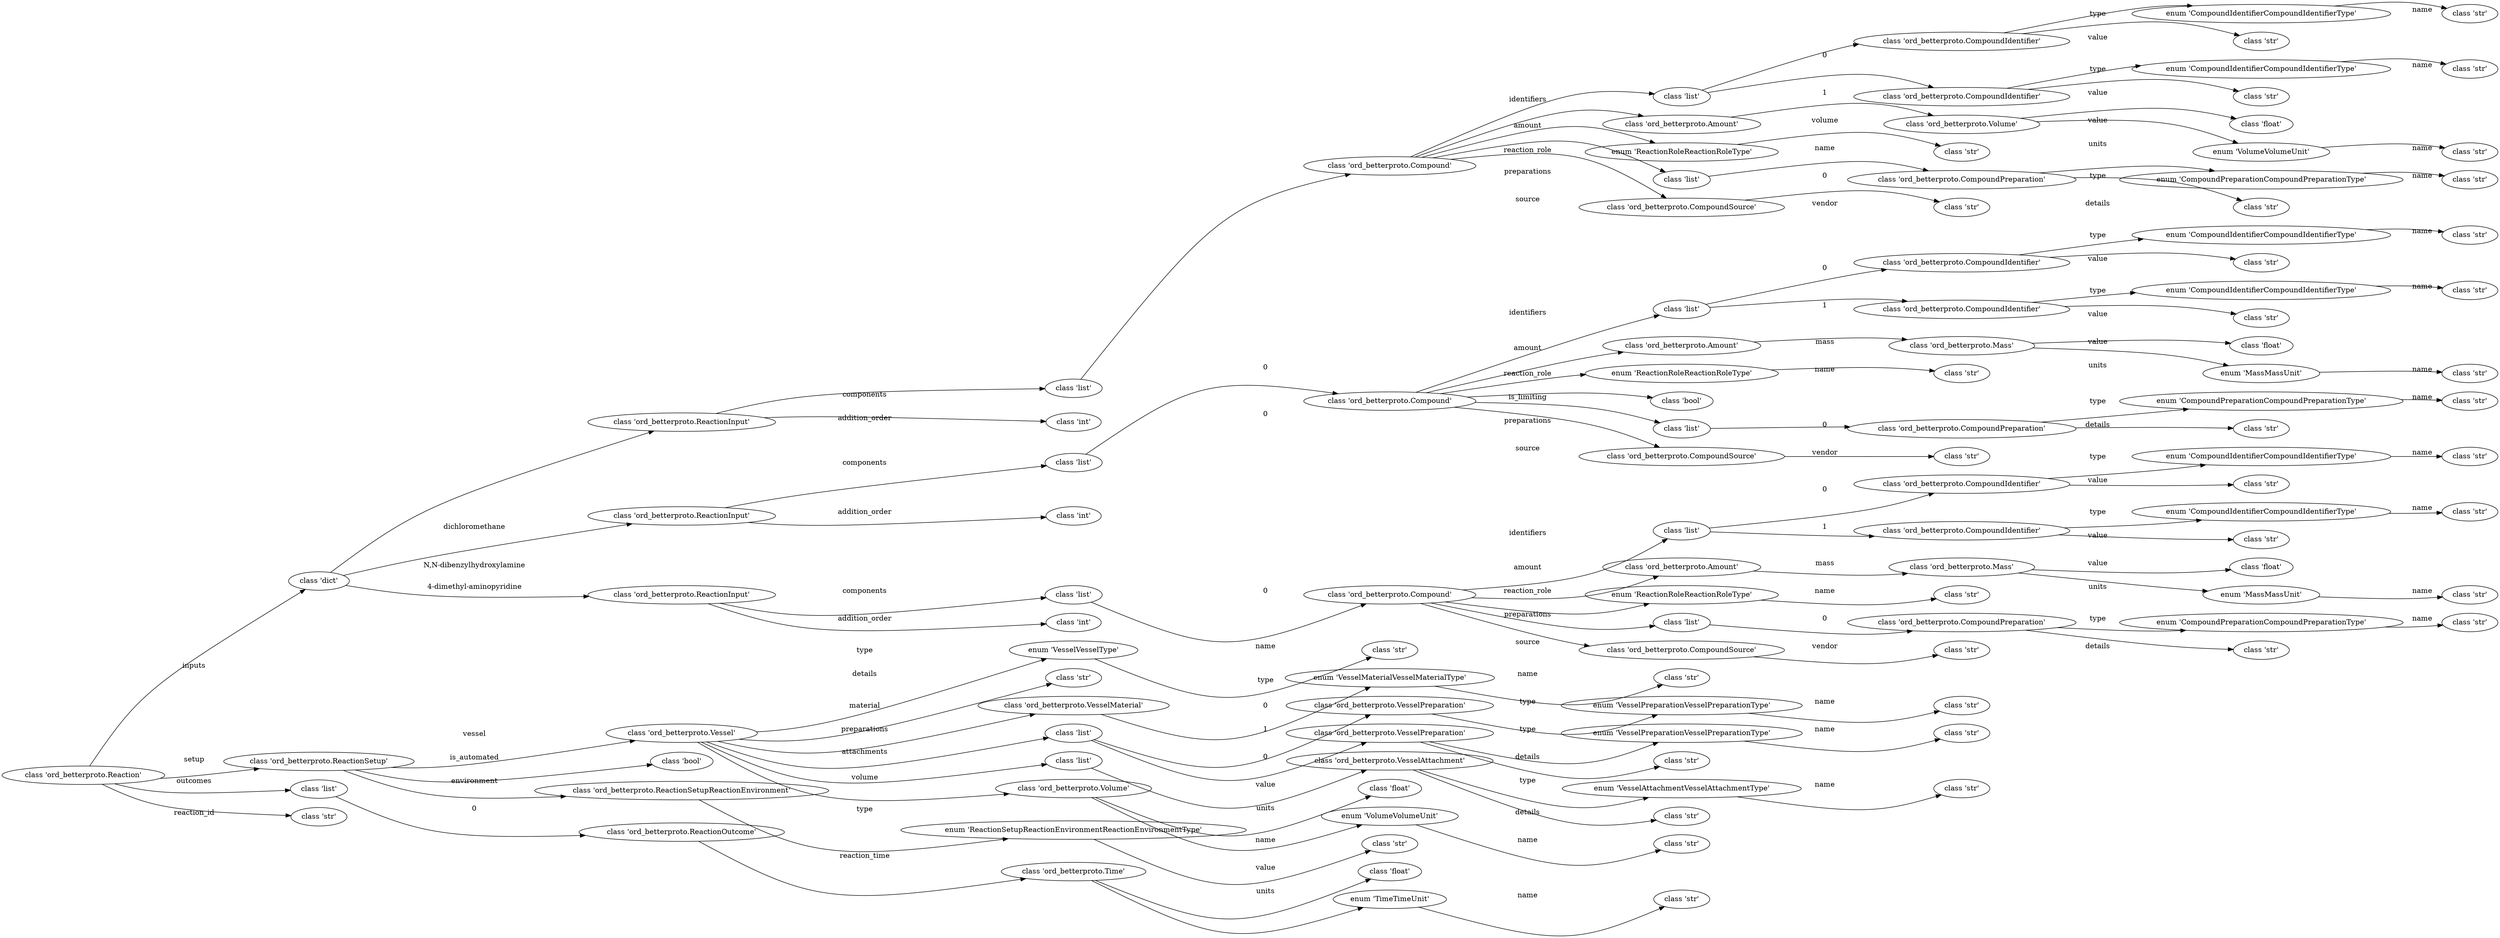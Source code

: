 strict digraph "" {
	graph [rankdir=LR,
		splines=curved
	];
	node [label="\N"];
	0	[dotpath=".",
		label=<class 'ord_betterproto.Reaction'>,
		label_info="str(obj.__class__)",
		node_class="<class 'ord_betterproto.Reaction'>",
		node_class_as_string="ord_betterproto.Reaction",
		node_object="Reaction(identifiers=[], inputs={'dichloromethane': ReactionInput(components=[Compound(identifiers=[CompoundIdentifier(type=<CompoundIdentifierCompoundIdentifierType.SMILES: \
2>, details='', value='C(Cl)Cl'), CompoundIdentifier(type=<CompoundIdentifierCompoundIdentifierType.NAME: 6>, details='', value='\
dichloromethane')], amount=Amount(mass=Mass(value=None, precision=None, units=0), moles=Moles(value=None, precision=None, units=\
0), volume=Volume(value=250.0, precision=None, units=<VolumeVolumeUnit.MILLILITER: 2>), volume_includes_solutes=None, unmeasured=\
UnmeasuredAmount(type=0, details='')), reaction_role=<ReactionRoleReactionRoleType.SOLVENT: 3>, is_limiting=None, preparations=[\
CompoundPreparation(type=<CompoundPreparationCompoundPreparationType.DRIED: 5>, details='purified by passage under argon pressure \
through two packed columns of neutral alumina and copper(II) oxide', reaction_id='')], source=CompoundSource(vendor='J. T. Baker', \
catalog_id='', lot=''), features={}, analyses={})], crude_components=[], addition_order=3, addition_time=Time(value=None, precision=\
None, units=0), addition_speed=ReactionInputAdditionSpeed(type=0, details=''), addition_duration=Time(value=None, precision=None, \
units=0), flow_rate=FlowRate(value=None, precision=None, units=0), addition_device=ReactionInputAdditionDevice(type=0, details=''), \
addition_temperature=Temperature(value=None, precision=None, units=0)), 'N,N-dibenzylhydroxylamine': ReactionInput(components=[Compound(\
identifiers=[CompoundIdentifier(type=<CompoundIdentifierCompoundIdentifierType.SMILES: 2>, details='', value='C1=CC=C(C=C1)CN(CC2=\
CC=CC=C2)O'), CompoundIdentifier(type=<CompoundIdentifierCompoundIdentifierType.NAME: 6>, details='', value='N,N-dibenzylhydroxylamine')], \
amount=Amount(mass=Mass(value=21.3, precision=None, units=<MassMassUnit.GRAM: 2>), moles=Moles(value=None, precision=None, units=\
0), volume=Volume(value=None, precision=None, units=0), volume_includes_solutes=None, unmeasured=UnmeasuredAmount(type=0, details='')), \
reaction_role=<ReactionRoleReactionRoleType.REACTANT: 1>, is_limiting=True, preparations=[CompoundPreparation(type=<CompoundPreparationCompoundPreparationType.CUSTOM: \
1>, details='a few colored or darker crystals, which were present in trace amounts, were discarded using standard tweezers', reaction_\
id='')], source=CompoundSource(vendor='TCI America', catalog_id='', lot=''), features={}, analyses={})], crude_components=[], addition_\
order=1, addition_time=Time(value=None, precision=None, units=0), addition_speed=ReactionInputAdditionSpeed(type=0, details=''), \
addition_duration=Time(value=None, precision=None, units=0), flow_rate=FlowRate(value=None, precision=None, units=0), addition_device=\
ReactionInputAdditionDevice(type=0, details=''), addition_temperature=Temperature(value=None, precision=None, units=0)), '4-dimethyl-aminopyridine': \
ReactionInput(components=[Compound(identifiers=[CompoundIdentifier(type=<CompoundIdentifierCompoundIdentifierType.SMILES: 2>, details='', \
value='n1ccc(N(C)C)cc1'), CompoundIdentifier(type=<CompoundIdentifierCompoundIdentifierType.NAME: 6>, details='', value='4-dimethyl-aminopyridine')], \
amount=Amount(mass=Mass(value=12.8, precision=None, units=<MassMassUnit.GRAM: 2>), moles=Moles(value=None, precision=None, units=\
0), volume=Volume(value=None, precision=None, units=0), volume_includes_solutes=None, unmeasured=UnmeasuredAmount(type=0, details='')), \
reaction_role=<ReactionRoleReactionRoleType.REAGENT: 2>, is_limiting=None, preparations=[CompoundPreparation(type=<CompoundPreparationCompoundPreparationType.NONE: \
2>, details='used as received', reaction_id='')], source=CompoundSource(vendor='Sigma Aldrich', catalog_id='', lot=''), features={}, \
analyses={})], crude_components=[], addition_order=2, addition_time=Time(value=None, precision=None, units=0), addition_speed=ReactionInputAdditionSpeed(\
type=0, details=''), addition_duration=Time(value=None, precision=None, units=0), flow_rate=FlowRate(value=None, precision=None, \
units=0), addition_device=ReactionInputAdditionDevice(type=0, details=''), addition_temperature=Temperature(value=None, precision=\
None, units=0))}, setup=ReactionSetup(vessel=Vessel(type=<VesselVesselType.ROUND_BOTTOM_FLASK: 2>, details='single-necked', material=\
VesselMaterial(type=<VesselMaterialVesselMaterialType.GLASS: 2>, details=''), preparations=[VesselPreparation(type=<VesselPreparationVesselPreparationType.OVEN_\
DRIED: 3>, details=''), VesselPreparation(type=<VesselPreparationVesselPreparationType.PURGED: 6>, details='with nitrogen')], attachments=[\
VesselAttachment(type=<VesselAttachmentVesselAttachmentType.SEPTUM: 3>, details='rubber')], volume=Volume(value=500.0, precision=\
None, units=<VolumeVolumeUnit.MILLILITER: 2>), plate_id='', plate_position=''), is_automated=False, automation_platform='', automation_\
code={}, environment=ReactionSetupReactionEnvironment(type=<ReactionSetupReactionEnvironmentReactionEnvironmentType.FUME_HOOD: 2>, \
details='')), conditions=ReactionConditions(temperature=TemperatureConditions(), pressure=PressureConditions(), stirring=StirringConditions(), \
illumination=IlluminationConditions(), electrochemistry=ElectrochemistryConditions(), flow=FlowConditions(), reflux=None, ph=None, \
conditions_are_dynamic=None, details=''), notes=ReactionNotes(is_heterogeneous=None, forms_precipitate=None, is_exothermic=None, \
offgasses=None, is_sensitive_to_moisture=None, is_sensitive_to_oxygen=None, is_sensitive_to_light=None, safety_notes='', procedure_\
details=''), observations=[], workups=[], outcomes=[ReactionOutcome(reaction_time=Time(value=6.0, precision=None, units=<TimeTimeUnit.HOUR: \
1>), conversion=Percentage(value=None, precision=None), products=[], analyses={})], provenance=ReactionProvenance(experimenter=Person(), \
city='', experiment_start=DateTime(), doi='', patent='', publication_url='', record_created=RecordEvent(), record_modified=[]), \
reaction_id='Making N,N-Dibenzyl-O-pivaloylhydroxylamine')"];
	1	[dotpath=inputs,
		label=<class 'dict'>,
		label_info="str(child_attr.__class__)",
		node_class="<class 'dict'>",
		node_class_as_string="builtins.dict",
		node_object="{'dichloromethane': ReactionInput(components=[Compound(identifiers=[CompoundIdentifier(type=<CompoundIdentifierCompoundIdentifierType.SMILES: \
2>, details='', value='C(Cl)Cl'), CompoundIdentifier(type=<CompoundIdentifierCompoundIdentifierType.NAME: 6>, details='', value='\
dichloromethane')], amount=Amount(mass=Mass(value=None, precision=None, units=0), moles=Moles(value=None, precision=None, units=\
0), volume=Volume(value=250.0, precision=None, units=<VolumeVolumeUnit.MILLILITER: 2>), volume_includes_solutes=None, unmeasured=\
UnmeasuredAmount(type=0, details='')), reaction_role=<ReactionRoleReactionRoleType.SOLVENT: 3>, is_limiting=None, preparations=[\
CompoundPreparation(type=<CompoundPreparationCompoundPreparationType.DRIED: 5>, details='purified by passage under argon pressure \
through two packed columns of neutral alumina and copper(II) oxide', reaction_id='')], source=CompoundSource(vendor='J. T. Baker', \
catalog_id='', lot=''), features={}, analyses={})], crude_components=[], addition_order=3, addition_time=Time(value=None, precision=\
None, units=0), addition_speed=ReactionInputAdditionSpeed(type=0, details=''), addition_duration=Time(value=None, precision=None, \
units=0), flow_rate=FlowRate(value=None, precision=None, units=0), addition_device=ReactionInputAdditionDevice(type=0, details=''), \
addition_temperature=Temperature(value=None, precision=None, units=0)), 'N,N-dibenzylhydroxylamine': ReactionInput(components=[Compound(\
identifiers=[CompoundIdentifier(type=<CompoundIdentifierCompoundIdentifierType.SMILES: 2>, details='', value='C1=CC=C(C=C1)CN(CC2=\
CC=CC=C2)O'), CompoundIdentifier(type=<CompoundIdentifierCompoundIdentifierType.NAME: 6>, details='', value='N,N-dibenzylhydroxylamine')], \
amount=Amount(mass=Mass(value=21.3, precision=None, units=<MassMassUnit.GRAM: 2>), moles=Moles(value=None, precision=None, units=\
0), volume=Volume(value=None, precision=None, units=0), volume_includes_solutes=None, unmeasured=UnmeasuredAmount(type=0, details='')), \
reaction_role=<ReactionRoleReactionRoleType.REACTANT: 1>, is_limiting=True, preparations=[CompoundPreparation(type=<CompoundPreparationCompoundPreparationType.CUSTOM: \
1>, details='a few colored or darker crystals, which were present in trace amounts, were discarded using standard tweezers', reaction_\
id='')], source=CompoundSource(vendor='TCI America', catalog_id='', lot=''), features={}, analyses={})], crude_components=[], addition_\
order=1, addition_time=Time(value=None, precision=None, units=0), addition_speed=ReactionInputAdditionSpeed(type=0, details=''), \
addition_duration=Time(value=None, precision=None, units=0), flow_rate=FlowRate(value=None, precision=None, units=0), addition_device=\
ReactionInputAdditionDevice(type=0, details=''), addition_temperature=Temperature(value=None, precision=None, units=0)), '4-dimethyl-aminopyridine': \
ReactionInput(components=[Compound(identifiers=[CompoundIdentifier(type=<CompoundIdentifierCompoundIdentifierType.SMILES: 2>, details='', \
value='n1ccc(N(C)C)cc1'), CompoundIdentifier(type=<CompoundIdentifierCompoundIdentifierType.NAME: 6>, details='', value='4-dimethyl-aminopyridine')], \
amount=Amount(mass=Mass(value=12.8, precision=None, units=<MassMassUnit.GRAM: 2>), moles=Moles(value=None, precision=None, units=\
0), volume=Volume(value=None, precision=None, units=0), volume_includes_solutes=None, unmeasured=UnmeasuredAmount(type=0, details='')), \
reaction_role=<ReactionRoleReactionRoleType.REAGENT: 2>, is_limiting=None, preparations=[CompoundPreparation(type=<CompoundPreparationCompoundPreparationType.NONE: \
2>, details='used as received', reaction_id='')], source=CompoundSource(vendor='Sigma Aldrich', catalog_id='', lot=''), features={}, \
analyses={})], crude_components=[], addition_order=2, addition_time=Time(value=None, precision=None, units=0), addition_speed=ReactionInputAdditionSpeed(\
type=0, details=''), addition_duration=Time(value=None, precision=None, units=0), flow_rate=FlowRate(value=None, precision=None, \
units=0), addition_device=ReactionInputAdditionDevice(type=0, details=''), addition_temperature=Temperature(value=None, precision=\
None, units=0))}"];
	0 -> 1	[label=inputs];
	84	[dotpath=setup,
		label=<class 'ord_betterproto.ReactionSetup'>,
		label_info="str(child_attr.__class__)",
		node_class="<class 'ord_betterproto.ReactionSetup'>",
		node_class_as_string="ord_betterproto.ReactionSetup",
		node_object="ReactionSetup(vessel=Vessel(type=<VesselVesselType.ROUND_BOTTOM_FLASK: 2>, details='single-necked', material=VesselMaterial(type=<\
VesselMaterialVesselMaterialType.GLASS: 2>, details=''), preparations=[VesselPreparation(type=<VesselPreparationVesselPreparationType.OVEN_\
DRIED: 3>, details=''), VesselPreparation(type=<VesselPreparationVesselPreparationType.PURGED: 6>, details='with nitrogen')], attachments=[\
VesselAttachment(type=<VesselAttachmentVesselAttachmentType.SEPTUM: 3>, details='rubber')], volume=Volume(value=500.0, precision=\
None, units=<VolumeVolumeUnit.MILLILITER: 2>), plate_id='', plate_position=''), is_automated=False, automation_platform='', automation_\
code={}, environment=ReactionSetupReactionEnvironment(type=<ReactionSetupReactionEnvironmentReactionEnvironmentType.FUME_HOOD: 2>, \
details=''))"];
	0 -> 84	[label=setup];
	113	[dotpath=outcomes,
		label=<class 'list'>,
		label_info="str(child_attr.__class__)",
		node_class="<class 'list'>",
		node_class_as_string="builtins.list",
		node_object="[ReactionOutcome(reaction_time=Time(value=6.0, precision=None, units=<TimeTimeUnit.HOUR: 1>), conversion=Percentage(value=None, \
precision=None), products=[], analyses={})]"];
	0 -> 113	[label=outcomes];
	119	[dotpath=reaction_id,
		label=<class 'str'>,
		label_info="str(child_attr.__class__)",
		node_class="<class 'str'>",
		node_class_as_string="builtins.str",
		node_object="Making N,N-Dibenzyl-O-pivaloylhydroxylamine"];
	0 -> 119	[label=reaction_id];
	2	[dotpath="inputs.dichloromethane",
		label=<class 'ord_betterproto.ReactionInput'>,
		label_info="str(child_attr.__class__)",
		node_class="<class 'ord_betterproto.ReactionInput'>",
		node_class_as_string="ord_betterproto.ReactionInput",
		node_object="ReactionInput(components=[Compound(identifiers=[CompoundIdentifier(type=<CompoundIdentifierCompoundIdentifierType.SMILES: 2>, details='', \
value='C(Cl)Cl'), CompoundIdentifier(type=<CompoundIdentifierCompoundIdentifierType.NAME: 6>, details='', value='dichloromethane')], \
amount=Amount(mass=Mass(value=None, precision=None, units=0), moles=Moles(value=None, precision=None, units=0), volume=Volume(value=\
250.0, precision=None, units=<VolumeVolumeUnit.MILLILITER: 2>), volume_includes_solutes=None, unmeasured=UnmeasuredAmount(type=0, \
details='')), reaction_role=<ReactionRoleReactionRoleType.SOLVENT: 3>, is_limiting=None, preparations=[CompoundPreparation(type=<\
CompoundPreparationCompoundPreparationType.DRIED: 5>, details='purified by passage under argon pressure through two packed columns \
of neutral alumina and copper(II) oxide', reaction_id='')], source=CompoundSource(vendor='J. T. Baker', catalog_id='', lot=''), \
features={}, analyses={})], crude_components=[], addition_order=3, addition_time=Time(value=None, precision=None, units=0), addition_\
speed=ReactionInputAdditionSpeed(type=0, details=''), addition_duration=Time(value=None, precision=None, units=0), flow_rate=FlowRate(\
value=None, precision=None, units=0), addition_device=ReactionInputAdditionDevice(type=0, details=''), addition_temperature=Temperature(\
value=None, precision=None, units=0))"];
	1 -> 2	[label=dichloromethane];
	29	[dotpath="inputs.N,N-dibenzylhydroxylamine",
		label=<class 'ord_betterproto.ReactionInput'>,
		label_info="str(child_attr.__class__)",
		node_class="<class 'ord_betterproto.ReactionInput'>",
		node_class_as_string="ord_betterproto.ReactionInput",
		node_object="ReactionInput(components=[Compound(identifiers=[CompoundIdentifier(type=<CompoundIdentifierCompoundIdentifierType.SMILES: 2>, details='', \
value='C1=CC=C(C=C1)CN(CC2=CC=CC=C2)O'), CompoundIdentifier(type=<CompoundIdentifierCompoundIdentifierType.NAME: 6>, details='', \
value='N,N-dibenzylhydroxylamine')], amount=Amount(mass=Mass(value=21.3, precision=None, units=<MassMassUnit.GRAM: 2>), moles=Moles(\
value=None, precision=None, units=0), volume=Volume(value=None, precision=None, units=0), volume_includes_solutes=None, unmeasured=\
UnmeasuredAmount(type=0, details='')), reaction_role=<ReactionRoleReactionRoleType.REACTANT: 1>, is_limiting=True, preparations=[\
CompoundPreparation(type=<CompoundPreparationCompoundPreparationType.CUSTOM: 1>, details='a few colored or darker crystals, which \
were present in trace amounts, were discarded using standard tweezers', reaction_id='')], source=CompoundSource(vendor='TCI America', \
catalog_id='', lot=''), features={}, analyses={})], crude_components=[], addition_order=1, addition_time=Time(value=None, precision=\
None, units=0), addition_speed=ReactionInputAdditionSpeed(type=0, details=''), addition_duration=Time(value=None, precision=None, \
units=0), flow_rate=FlowRate(value=None, precision=None, units=0), addition_device=ReactionInputAdditionDevice(type=0, details=''), \
addition_temperature=Temperature(value=None, precision=None, units=0))"];
	1 -> 29	[label="N,N-dibenzylhydroxylamine"];
	57	[dotpath="inputs.4-dimethyl-aminopyridine",
		label=<class 'ord_betterproto.ReactionInput'>,
		label_info="str(child_attr.__class__)",
		node_class="<class 'ord_betterproto.ReactionInput'>",
		node_class_as_string="ord_betterproto.ReactionInput",
		node_object="ReactionInput(components=[Compound(identifiers=[CompoundIdentifier(type=<CompoundIdentifierCompoundIdentifierType.SMILES: 2>, details='', \
value='n1ccc(N(C)C)cc1'), CompoundIdentifier(type=<CompoundIdentifierCompoundIdentifierType.NAME: 6>, details='', value='4-dimethyl-aminopyridine')], \
amount=Amount(mass=Mass(value=12.8, precision=None, units=<MassMassUnit.GRAM: 2>), moles=Moles(value=None, precision=None, units=\
0), volume=Volume(value=None, precision=None, units=0), volume_includes_solutes=None, unmeasured=UnmeasuredAmount(type=0, details='')), \
reaction_role=<ReactionRoleReactionRoleType.REAGENT: 2>, is_limiting=None, preparations=[CompoundPreparation(type=<CompoundPreparationCompoundPreparationType.NONE: \
2>, details='used as received', reaction_id='')], source=CompoundSource(vendor='Sigma Aldrich', catalog_id='', lot=''), features={}, \
analyses={})], crude_components=[], addition_order=2, addition_time=Time(value=None, precision=None, units=0), addition_speed=ReactionInputAdditionSpeed(\
type=0, details=''), addition_duration=Time(value=None, precision=None, units=0), flow_rate=FlowRate(value=None, precision=None, \
units=0), addition_device=ReactionInputAdditionDevice(type=0, details=''), addition_temperature=Temperature(value=None, precision=\
None, units=0))"];
	1 -> 57	[label="4-dimethyl-aminopyridine"];
	3	[dotpath="inputs.dichloromethane.components",
		label=<class 'list'>,
		label_info="str(child_attr.__class__)",
		node_class="<class 'list'>",
		node_class_as_string="builtins.list",
		node_object="[Compound(identifiers=[CompoundIdentifier(type=<CompoundIdentifierCompoundIdentifierType.SMILES: 2>, details='', value='C(Cl)Cl'), \
CompoundIdentifier(type=<CompoundIdentifierCompoundIdentifierType.NAME: 6>, details='', value='dichloromethane')], amount=Amount(\
mass=Mass(value=None, precision=None, units=0), moles=Moles(value=None, precision=None, units=0), volume=Volume(value=250.0, precision=\
None, units=<VolumeVolumeUnit.MILLILITER: 2>), volume_includes_solutes=None, unmeasured=UnmeasuredAmount(type=0, details='')), reaction_\
role=<ReactionRoleReactionRoleType.SOLVENT: 3>, is_limiting=None, preparations=[CompoundPreparation(type=<CompoundPreparationCompoundPreparationType.DRIED: \
5>, details='purified by passage under argon pressure through two packed columns of neutral alumina and copper(II) oxide', reaction_\
id='')], source=CompoundSource(vendor='J. T. Baker', catalog_id='', lot=''), features={}, analyses={})]"];
	2 -> 3	[label=components];
	28	[dotpath="inputs.dichloromethane.addition_order",
		label=<class 'int'>,
		label_info="str(child_attr.__class__)",
		node_class="<class 'int'>",
		node_class_as_string="builtins.int",
		node_object=3];
	2 -> 28	[label=addition_order];
	4	[dotpath="inputs.dichloromethane.components.0",
		label=<class 'ord_betterproto.Compound'>,
		label_info="str(child_attr.__class__)",
		node_class="<class 'ord_betterproto.Compound'>",
		node_class_as_string="ord_betterproto.Compound",
		node_object="Compound(identifiers=[CompoundIdentifier(type=<CompoundIdentifierCompoundIdentifierType.SMILES: 2>, details='', value='C(Cl)Cl'), \
CompoundIdentifier(type=<CompoundIdentifierCompoundIdentifierType.NAME: 6>, details='', value='dichloromethane')], amount=Amount(\
mass=Mass(value=None, precision=None, units=0), moles=Moles(value=None, precision=None, units=0), volume=Volume(value=250.0, precision=\
None, units=<VolumeVolumeUnit.MILLILITER: 2>), volume_includes_solutes=None, unmeasured=UnmeasuredAmount(type=0, details='')), reaction_\
role=<ReactionRoleReactionRoleType.SOLVENT: 3>, is_limiting=None, preparations=[CompoundPreparation(type=<CompoundPreparationCompoundPreparationType.DRIED: \
5>, details='purified by passage under argon pressure through two packed columns of neutral alumina and copper(II) oxide', reaction_\
id='')], source=CompoundSource(vendor='J. T. Baker', catalog_id='', lot=''), features={}, analyses={})"];
	3 -> 4	[label=0];
	5	[dotpath="inputs.dichloromethane.components.0.identifiers",
		label=<class 'list'>,
		label_info="str(child_attr.__class__)",
		node_class="<class 'list'>",
		node_class_as_string="builtins.list",
		node_object="[CompoundIdentifier(type=<CompoundIdentifierCompoundIdentifierType.SMILES: 2>, details='', value='C(Cl)Cl'), CompoundIdentifier(\
type=<CompoundIdentifierCompoundIdentifierType.NAME: 6>, details='', value='dichloromethane')]"];
	4 -> 5	[label=identifiers];
	14	[dotpath="inputs.dichloromethane.components.0.amount",
		label=<class 'ord_betterproto.Amount'>,
		label_info="str(child_attr.__class__)",
		node_class="<class 'ord_betterproto.Amount'>",
		node_class_as_string="ord_betterproto.Amount",
		node_object="Amount(mass=Mass(value=None, precision=None, units=0), moles=Moles(value=None, precision=None, units=0), volume=Volume(value=250.0, \
precision=None, units=<VolumeVolumeUnit.MILLILITER: 2>), volume_includes_solutes=None, unmeasured=UnmeasuredAmount(type=0, details=''))"];
	4 -> 14	[label=amount];
	19	[dotpath="inputs.dichloromethane.components.0.reaction_role",
		label=<enum 'ReactionRoleReactionRoleType'>,
		label_info="str(child_attr.__class__)",
		node_class="<enum 'ReactionRoleReactionRoleType'>",
		node_class_as_string="ord_betterproto.ReactionRoleReactionRoleType",
		node_object="ReactionRoleReactionRoleType.SOLVENT"];
	4 -> 19	[label=reaction_role];
	21	[dotpath="inputs.dichloromethane.components.0.preparations",
		label=<class 'list'>,
		label_info="str(child_attr.__class__)",
		node_class="<class 'list'>",
		node_class_as_string="builtins.list",
		node_object="[CompoundPreparation(type=<CompoundPreparationCompoundPreparationType.DRIED: 5>, details='purified by passage under argon pressure \
through two packed columns of neutral alumina and copper(II) oxide', reaction_id='')]"];
	4 -> 21	[label=preparations];
	26	[dotpath="inputs.dichloromethane.components.0.source",
		label=<class 'ord_betterproto.CompoundSource'>,
		label_info="str(child_attr.__class__)",
		node_class="<class 'ord_betterproto.CompoundSource'>",
		node_class_as_string="ord_betterproto.CompoundSource",
		node_object="CompoundSource(vendor='J. T. Baker', catalog_id='', lot='')"];
	4 -> 26	[label=source];
	6	[dotpath="inputs.dichloromethane.components.0.identifiers.0",
		label=<class 'ord_betterproto.CompoundIdentifier'>,
		label_info="str(child_attr.__class__)",
		node_class="<class 'ord_betterproto.CompoundIdentifier'>",
		node_class_as_string="ord_betterproto.CompoundIdentifier",
		node_object="CompoundIdentifier(type=<CompoundIdentifierCompoundIdentifierType.SMILES: 2>, details='', value='C(Cl)Cl')"];
	5 -> 6	[label=0];
	10	[dotpath="inputs.dichloromethane.components.0.identifiers.1",
		label=<class 'ord_betterproto.CompoundIdentifier'>,
		label_info="str(child_attr.__class__)",
		node_class="<class 'ord_betterproto.CompoundIdentifier'>",
		node_class_as_string="ord_betterproto.CompoundIdentifier",
		node_object="CompoundIdentifier(type=<CompoundIdentifierCompoundIdentifierType.NAME: 6>, details='', value='dichloromethane')"];
	5 -> 10	[label=1];
	7	[dotpath="inputs.dichloromethane.components.0.identifiers.0.type",
		label=<enum 'CompoundIdentifierCompoundIdentifierType'>,
		label_info="str(child_attr.__class__)",
		node_class="<enum 'CompoundIdentifierCompoundIdentifierType'>",
		node_class_as_string="ord_betterproto.CompoundIdentifierCompoundIdentifierType",
		node_object="CompoundIdentifierCompoundIdentifierType.SMILES"];
	6 -> 7	[label=type];
	9	[dotpath="inputs.dichloromethane.components.0.identifiers.0.value",
		label=<class 'str'>,
		label_info="str(child_attr.__class__)",
		node_class="<class 'str'>",
		node_class_as_string="builtins.str",
		node_object="C(Cl)Cl"];
	6 -> 9	[label=value];
	8	[dotpath="inputs.dichloromethane.components.0.identifiers.0.type.name",
		label=<class 'str'>,
		label_info="str(child_attr.__class__)",
		node_class="<class 'str'>",
		node_class_as_string="builtins.str",
		node_object=SMILES];
	7 -> 8	[label=name];
	11	[dotpath="inputs.dichloromethane.components.0.identifiers.1.type",
		label=<enum 'CompoundIdentifierCompoundIdentifierType'>,
		label_info="str(child_attr.__class__)",
		node_class="<enum 'CompoundIdentifierCompoundIdentifierType'>",
		node_class_as_string="ord_betterproto.CompoundIdentifierCompoundIdentifierType",
		node_object="CompoundIdentifierCompoundIdentifierType.NAME"];
	10 -> 11	[label=type];
	13	[dotpath="inputs.dichloromethane.components.0.identifiers.1.value",
		label=<class 'str'>,
		label_info="str(child_attr.__class__)",
		node_class="<class 'str'>",
		node_class_as_string="builtins.str",
		node_object=dichloromethane];
	10 -> 13	[label=value];
	12	[dotpath="inputs.dichloromethane.components.0.identifiers.1.type.name",
		label=<class 'str'>,
		label_info="str(child_attr.__class__)",
		node_class="<class 'str'>",
		node_class_as_string="builtins.str",
		node_object=NAME];
	11 -> 12	[label=name];
	15	[dotpath="inputs.dichloromethane.components.0.amount.volume",
		label=<class 'ord_betterproto.Volume'>,
		label_info="str(child_attr.__class__)",
		node_class="<class 'ord_betterproto.Volume'>",
		node_class_as_string="ord_betterproto.Volume",
		node_object="Volume(value=250.0, precision=None, units=<VolumeVolumeUnit.MILLILITER: 2>)"];
	14 -> 15	[label=volume];
	16	[dotpath="inputs.dichloromethane.components.0.amount.volume.value",
		label=<class 'float'>,
		label_info="str(child_attr.__class__)",
		node_class="<class 'float'>",
		node_class_as_string="builtins.float",
		node_object=250.0];
	15 -> 16	[label=value];
	17	[dotpath="inputs.dichloromethane.components.0.amount.volume.units",
		label=<enum 'VolumeVolumeUnit'>,
		label_info="str(child_attr.__class__)",
		node_class="<enum 'VolumeVolumeUnit'>",
		node_class_as_string="ord_betterproto.VolumeVolumeUnit",
		node_object="VolumeVolumeUnit.MILLILITER"];
	15 -> 17	[label=units];
	18	[dotpath="inputs.dichloromethane.components.0.amount.volume.units.name",
		label=<class 'str'>,
		label_info="str(child_attr.__class__)",
		node_class="<class 'str'>",
		node_class_as_string="builtins.str",
		node_object=MILLILITER];
	17 -> 18	[label=name];
	20	[dotpath="inputs.dichloromethane.components.0.reaction_role.name",
		label=<class 'str'>,
		label_info="str(child_attr.__class__)",
		node_class="<class 'str'>",
		node_class_as_string="builtins.str",
		node_object=SOLVENT];
	19 -> 20	[label=name];
	22	[dotpath="inputs.dichloromethane.components.0.preparations.0",
		label=<class 'ord_betterproto.CompoundPreparation'>,
		label_info="str(child_attr.__class__)",
		node_class="<class 'ord_betterproto.CompoundPreparation'>",
		node_class_as_string="ord_betterproto.CompoundPreparation",
		node_object="CompoundPreparation(type=<CompoundPreparationCompoundPreparationType.DRIED: 5>, details='purified by passage under argon pressure \
through two packed columns of neutral alumina and copper(II) oxide', reaction_id='')"];
	21 -> 22	[label=0];
	23	[dotpath="inputs.dichloromethane.components.0.preparations.0.type",
		label=<enum 'CompoundPreparationCompoundPreparationType'>,
		label_info="str(child_attr.__class__)",
		node_class="<enum 'CompoundPreparationCompoundPreparationType'>",
		node_class_as_string="ord_betterproto.CompoundPreparationCompoundPreparationType",
		node_object="CompoundPreparationCompoundPreparationType.DRIED"];
	22 -> 23	[label=type];
	25	[dotpath="inputs.dichloromethane.components.0.preparations.0.details",
		label=<class 'str'>,
		label_info="str(child_attr.__class__)",
		node_class="<class 'str'>",
		node_class_as_string="builtins.str",
		node_object="purified by passage under argon pressure through two packed columns of neutral alumina and copper(II) oxide"];
	22 -> 25	[label=details];
	24	[dotpath="inputs.dichloromethane.components.0.preparations.0.type.name",
		label=<class 'str'>,
		label_info="str(child_attr.__class__)",
		node_class="<class 'str'>",
		node_class_as_string="builtins.str",
		node_object=DRIED];
	23 -> 24	[label=name];
	27	[dotpath="inputs.dichloromethane.components.0.source.vendor",
		label=<class 'str'>,
		label_info="str(child_attr.__class__)",
		node_class="<class 'str'>",
		node_class_as_string="builtins.str",
		node_object="J. T. Baker"];
	26 -> 27	[label=vendor];
	30	[dotpath="inputs.N,N-dibenzylhydroxylamine.components",
		label=<class 'list'>,
		label_info="str(child_attr.__class__)",
		node_class="<class 'list'>",
		node_class_as_string="builtins.list",
		node_object="[Compound(identifiers=[CompoundIdentifier(type=<CompoundIdentifierCompoundIdentifierType.SMILES: 2>, details='', value='C1=CC=C(\
C=C1)CN(CC2=CC=CC=C2)O'), CompoundIdentifier(type=<CompoundIdentifierCompoundIdentifierType.NAME: 6>, details='', value='N,N-dibenzylhydroxylamine')], \
amount=Amount(mass=Mass(value=21.3, precision=None, units=<MassMassUnit.GRAM: 2>), moles=Moles(value=None, precision=None, units=\
0), volume=Volume(value=None, precision=None, units=0), volume_includes_solutes=None, unmeasured=UnmeasuredAmount(type=0, details='')), \
reaction_role=<ReactionRoleReactionRoleType.REACTANT: 1>, is_limiting=True, preparations=[CompoundPreparation(type=<CompoundPreparationCompoundPreparationType.CUSTOM: \
1>, details='a few colored or darker crystals, which were present in trace amounts, were discarded using standard tweezers', reaction_\
id='')], source=CompoundSource(vendor='TCI America', catalog_id='', lot=''), features={}, analyses={})]"];
	29 -> 30	[label=components];
	56	[dotpath="inputs.N,N-dibenzylhydroxylamine.addition_order",
		label=<class 'int'>,
		label_info="str(child_attr.__class__)",
		node_class="<class 'int'>",
		node_class_as_string="builtins.int",
		node_object=1];
	29 -> 56	[label=addition_order];
	31	[dotpath="inputs.N,N-dibenzylhydroxylamine.components.0",
		label=<class 'ord_betterproto.Compound'>,
		label_info="str(child_attr.__class__)",
		node_class="<class 'ord_betterproto.Compound'>",
		node_class_as_string="ord_betterproto.Compound",
		node_object="Compound(identifiers=[CompoundIdentifier(type=<CompoundIdentifierCompoundIdentifierType.SMILES: 2>, details='', value='C1=CC=C(C=\
C1)CN(CC2=CC=CC=C2)O'), CompoundIdentifier(type=<CompoundIdentifierCompoundIdentifierType.NAME: 6>, details='', value='N,N-dibenzylhydroxylamine')], \
amount=Amount(mass=Mass(value=21.3, precision=None, units=<MassMassUnit.GRAM: 2>), moles=Moles(value=None, precision=None, units=\
0), volume=Volume(value=None, precision=None, units=0), volume_includes_solutes=None, unmeasured=UnmeasuredAmount(type=0, details='')), \
reaction_role=<ReactionRoleReactionRoleType.REACTANT: 1>, is_limiting=True, preparations=[CompoundPreparation(type=<CompoundPreparationCompoundPreparationType.CUSTOM: \
1>, details='a few colored or darker crystals, which were present in trace amounts, were discarded using standard tweezers', reaction_\
id='')], source=CompoundSource(vendor='TCI America', catalog_id='', lot=''), features={}, analyses={})"];
	30 -> 31	[label=0];
	32	[dotpath="inputs.N,N-dibenzylhydroxylamine.components.0.identifiers",
		label=<class 'list'>,
		label_info="str(child_attr.__class__)",
		node_class="<class 'list'>",
		node_class_as_string="builtins.list",
		node_object="[CompoundIdentifier(type=<CompoundIdentifierCompoundIdentifierType.SMILES: 2>, details='', value='C1=CC=C(C=C1)CN(CC2=CC=CC=C2)O'), \
CompoundIdentifier(type=<CompoundIdentifierCompoundIdentifierType.NAME: 6>, details='', value='N,N-dibenzylhydroxylamine')]"];
	31 -> 32	[label=identifiers];
	41	[dotpath="inputs.N,N-dibenzylhydroxylamine.components.0.amount",
		label=<class 'ord_betterproto.Amount'>,
		label_info="str(child_attr.__class__)",
		node_class="<class 'ord_betterproto.Amount'>",
		node_class_as_string="ord_betterproto.Amount",
		node_object="Amount(mass=Mass(value=21.3, precision=None, units=<MassMassUnit.GRAM: 2>), moles=Moles(value=None, precision=None, units=0), volume=\
Volume(value=None, precision=None, units=0), volume_includes_solutes=None, unmeasured=UnmeasuredAmount(type=0, details=''))"];
	31 -> 41	[label=amount];
	46	[dotpath="inputs.N,N-dibenzylhydroxylamine.components.0.reaction_role",
		label=<enum 'ReactionRoleReactionRoleType'>,
		label_info="str(child_attr.__class__)",
		node_class="<enum 'ReactionRoleReactionRoleType'>",
		node_class_as_string="ord_betterproto.ReactionRoleReactionRoleType",
		node_object="ReactionRoleReactionRoleType.REACTANT"];
	31 -> 46	[label=reaction_role];
	48	[dotpath="inputs.N,N-dibenzylhydroxylamine.components.0.is_limiting",
		label=<class 'bool'>,
		label_info="str(child_attr.__class__)",
		node_class="<class 'bool'>",
		node_class_as_string="builtins.bool",
		node_object=True];
	31 -> 48	[label=is_limiting];
	49	[dotpath="inputs.N,N-dibenzylhydroxylamine.components.0.preparations",
		label=<class 'list'>,
		label_info="str(child_attr.__class__)",
		node_class="<class 'list'>",
		node_class_as_string="builtins.list",
		node_object="[CompoundPreparation(type=<CompoundPreparationCompoundPreparationType.CUSTOM: 1>, details='a few colored or darker crystals, which \
were present in trace amounts, were discarded using standard tweezers', reaction_id='')]"];
	31 -> 49	[label=preparations];
	54	[dotpath="inputs.N,N-dibenzylhydroxylamine.components.0.source",
		label=<class 'ord_betterproto.CompoundSource'>,
		label_info="str(child_attr.__class__)",
		node_class="<class 'ord_betterproto.CompoundSource'>",
		node_class_as_string="ord_betterproto.CompoundSource",
		node_object="CompoundSource(vendor='TCI America', catalog_id='', lot='')"];
	31 -> 54	[label=source];
	33	[dotpath="inputs.N,N-dibenzylhydroxylamine.components.0.identifiers.0",
		label=<class 'ord_betterproto.CompoundIdentifier'>,
		label_info="str(child_attr.__class__)",
		node_class="<class 'ord_betterproto.CompoundIdentifier'>",
		node_class_as_string="ord_betterproto.CompoundIdentifier",
		node_object="CompoundIdentifier(type=<CompoundIdentifierCompoundIdentifierType.SMILES: 2>, details='', value='C1=CC=C(C=C1)CN(CC2=CC=CC=C2)O')"];
	32 -> 33	[label=0];
	37	[dotpath="inputs.N,N-dibenzylhydroxylamine.components.0.identifiers.1",
		label=<class 'ord_betterproto.CompoundIdentifier'>,
		label_info="str(child_attr.__class__)",
		node_class="<class 'ord_betterproto.CompoundIdentifier'>",
		node_class_as_string="ord_betterproto.CompoundIdentifier",
		node_object="CompoundIdentifier(type=<CompoundIdentifierCompoundIdentifierType.NAME: 6>, details='', value='N,N-dibenzylhydroxylamine')"];
	32 -> 37	[label=1];
	34	[dotpath="inputs.N,N-dibenzylhydroxylamine.components.0.identifiers.0.type",
		label=<enum 'CompoundIdentifierCompoundIdentifierType'>,
		label_info="str(child_attr.__class__)",
		node_class="<enum 'CompoundIdentifierCompoundIdentifierType'>",
		node_class_as_string="ord_betterproto.CompoundIdentifierCompoundIdentifierType",
		node_object="CompoundIdentifierCompoundIdentifierType.SMILES"];
	33 -> 34	[label=type];
	36	[dotpath="inputs.N,N-dibenzylhydroxylamine.components.0.identifiers.0.value",
		label=<class 'str'>,
		label_info="str(child_attr.__class__)",
		node_class="<class 'str'>",
		node_class_as_string="builtins.str",
		node_object="C1=CC=C(C=C1)CN(CC2=CC=CC=C2)O"];
	33 -> 36	[label=value];
	35	[dotpath="inputs.N,N-dibenzylhydroxylamine.components.0.identifiers.0.type.name",
		label=<class 'str'>,
		label_info="str(child_attr.__class__)",
		node_class="<class 'str'>",
		node_class_as_string="builtins.str",
		node_object=SMILES];
	34 -> 35	[label=name];
	38	[dotpath="inputs.N,N-dibenzylhydroxylamine.components.0.identifiers.1.type",
		label=<enum 'CompoundIdentifierCompoundIdentifierType'>,
		label_info="str(child_attr.__class__)",
		node_class="<enum 'CompoundIdentifierCompoundIdentifierType'>",
		node_class_as_string="ord_betterproto.CompoundIdentifierCompoundIdentifierType",
		node_object="CompoundIdentifierCompoundIdentifierType.NAME"];
	37 -> 38	[label=type];
	40	[dotpath="inputs.N,N-dibenzylhydroxylamine.components.0.identifiers.1.value",
		label=<class 'str'>,
		label_info="str(child_attr.__class__)",
		node_class="<class 'str'>",
		node_class_as_string="builtins.str",
		node_object="N,N-dibenzylhydroxylamine"];
	37 -> 40	[label=value];
	39	[dotpath="inputs.N,N-dibenzylhydroxylamine.components.0.identifiers.1.type.name",
		label=<class 'str'>,
		label_info="str(child_attr.__class__)",
		node_class="<class 'str'>",
		node_class_as_string="builtins.str",
		node_object=NAME];
	38 -> 39	[label=name];
	42	[dotpath="inputs.N,N-dibenzylhydroxylamine.components.0.amount.mass",
		label=<class 'ord_betterproto.Mass'>,
		label_info="str(child_attr.__class__)",
		node_class="<class 'ord_betterproto.Mass'>",
		node_class_as_string="ord_betterproto.Mass",
		node_object="Mass(value=21.3, precision=None, units=<MassMassUnit.GRAM: 2>)"];
	41 -> 42	[label=mass];
	43	[dotpath="inputs.N,N-dibenzylhydroxylamine.components.0.amount.mass.value",
		label=<class 'float'>,
		label_info="str(child_attr.__class__)",
		node_class="<class 'float'>",
		node_class_as_string="builtins.float",
		node_object=21.3];
	42 -> 43	[label=value];
	44	[dotpath="inputs.N,N-dibenzylhydroxylamine.components.0.amount.mass.units",
		label=<enum 'MassMassUnit'>,
		label_info="str(child_attr.__class__)",
		node_class="<enum 'MassMassUnit'>",
		node_class_as_string="ord_betterproto.MassMassUnit",
		node_object="MassMassUnit.GRAM"];
	42 -> 44	[label=units];
	45	[dotpath="inputs.N,N-dibenzylhydroxylamine.components.0.amount.mass.units.name",
		label=<class 'str'>,
		label_info="str(child_attr.__class__)",
		node_class="<class 'str'>",
		node_class_as_string="builtins.str",
		node_object=GRAM];
	44 -> 45	[label=name];
	47	[dotpath="inputs.N,N-dibenzylhydroxylamine.components.0.reaction_role.name",
		label=<class 'str'>,
		label_info="str(child_attr.__class__)",
		node_class="<class 'str'>",
		node_class_as_string="builtins.str",
		node_object=REACTANT];
	46 -> 47	[label=name];
	50	[dotpath="inputs.N,N-dibenzylhydroxylamine.components.0.preparations.0",
		label=<class 'ord_betterproto.CompoundPreparation'>,
		label_info="str(child_attr.__class__)",
		node_class="<class 'ord_betterproto.CompoundPreparation'>",
		node_class_as_string="ord_betterproto.CompoundPreparation",
		node_object="CompoundPreparation(type=<CompoundPreparationCompoundPreparationType.CUSTOM: 1>, details='a few colored or darker crystals, which \
were present in trace amounts, were discarded using standard tweezers', reaction_id='')"];
	49 -> 50	[label=0];
	51	[dotpath="inputs.N,N-dibenzylhydroxylamine.components.0.preparations.0.type",
		label=<enum 'CompoundPreparationCompoundPreparationType'>,
		label_info="str(child_attr.__class__)",
		node_class="<enum 'CompoundPreparationCompoundPreparationType'>",
		node_class_as_string="ord_betterproto.CompoundPreparationCompoundPreparationType",
		node_object="CompoundPreparationCompoundPreparationType.CUSTOM"];
	50 -> 51	[label=type];
	53	[dotpath="inputs.N,N-dibenzylhydroxylamine.components.0.preparations.0.details",
		label=<class 'str'>,
		label_info="str(child_attr.__class__)",
		node_class="<class 'str'>",
		node_class_as_string="builtins.str",
		node_object="a few colored or darker crystals, which were present in trace amounts, were discarded using standard tweezers"];
	50 -> 53	[label=details];
	52	[dotpath="inputs.N,N-dibenzylhydroxylamine.components.0.preparations.0.type.name",
		label=<class 'str'>,
		label_info="str(child_attr.__class__)",
		node_class="<class 'str'>",
		node_class_as_string="builtins.str",
		node_object=CUSTOM];
	51 -> 52	[label=name];
	55	[dotpath="inputs.N,N-dibenzylhydroxylamine.components.0.source.vendor",
		label=<class 'str'>,
		label_info="str(child_attr.__class__)",
		node_class="<class 'str'>",
		node_class_as_string="builtins.str",
		node_object="TCI America"];
	54 -> 55	[label=vendor];
	58	[dotpath="inputs.4-dimethyl-aminopyridine.components",
		label=<class 'list'>,
		label_info="str(child_attr.__class__)",
		node_class="<class 'list'>",
		node_class_as_string="builtins.list",
		node_object="[Compound(identifiers=[CompoundIdentifier(type=<CompoundIdentifierCompoundIdentifierType.SMILES: 2>, details='', value='n1ccc(N(\
C)C)cc1'), CompoundIdentifier(type=<CompoundIdentifierCompoundIdentifierType.NAME: 6>, details='', value='4-dimethyl-aminopyridine')], \
amount=Amount(mass=Mass(value=12.8, precision=None, units=<MassMassUnit.GRAM: 2>), moles=Moles(value=None, precision=None, units=\
0), volume=Volume(value=None, precision=None, units=0), volume_includes_solutes=None, unmeasured=UnmeasuredAmount(type=0, details='')), \
reaction_role=<ReactionRoleReactionRoleType.REAGENT: 2>, is_limiting=None, preparations=[CompoundPreparation(type=<CompoundPreparationCompoundPreparationType.NONE: \
2>, details='used as received', reaction_id='')], source=CompoundSource(vendor='Sigma Aldrich', catalog_id='', lot=''), features={}, \
analyses={})]"];
	57 -> 58	[label=components];
	83	[dotpath="inputs.4-dimethyl-aminopyridine.addition_order",
		label=<class 'int'>,
		label_info="str(child_attr.__class__)",
		node_class="<class 'int'>",
		node_class_as_string="builtins.int",
		node_object=2];
	57 -> 83	[label=addition_order];
	59	[dotpath="inputs.4-dimethyl-aminopyridine.components.0",
		label=<class 'ord_betterproto.Compound'>,
		label_info="str(child_attr.__class__)",
		node_class="<class 'ord_betterproto.Compound'>",
		node_class_as_string="ord_betterproto.Compound",
		node_object="Compound(identifiers=[CompoundIdentifier(type=<CompoundIdentifierCompoundIdentifierType.SMILES: 2>, details='', value='n1ccc(N(C)\
C)cc1'), CompoundIdentifier(type=<CompoundIdentifierCompoundIdentifierType.NAME: 6>, details='', value='4-dimethyl-aminopyridine')], \
amount=Amount(mass=Mass(value=12.8, precision=None, units=<MassMassUnit.GRAM: 2>), moles=Moles(value=None, precision=None, units=\
0), volume=Volume(value=None, precision=None, units=0), volume_includes_solutes=None, unmeasured=UnmeasuredAmount(type=0, details='')), \
reaction_role=<ReactionRoleReactionRoleType.REAGENT: 2>, is_limiting=None, preparations=[CompoundPreparation(type=<CompoundPreparationCompoundPreparationType.NONE: \
2>, details='used as received', reaction_id='')], source=CompoundSource(vendor='Sigma Aldrich', catalog_id='', lot=''), features={}, \
analyses={})"];
	58 -> 59	[label=0];
	60	[dotpath="inputs.4-dimethyl-aminopyridine.components.0.identifiers",
		label=<class 'list'>,
		label_info="str(child_attr.__class__)",
		node_class="<class 'list'>",
		node_class_as_string="builtins.list",
		node_object="[CompoundIdentifier(type=<CompoundIdentifierCompoundIdentifierType.SMILES: 2>, details='', value='n1ccc(N(C)C)cc1'), CompoundIdentifier(\
type=<CompoundIdentifierCompoundIdentifierType.NAME: 6>, details='', value='4-dimethyl-aminopyridine')]"];
	59 -> 60	[label=identifiers];
	69	[dotpath="inputs.4-dimethyl-aminopyridine.components.0.amount",
		label=<class 'ord_betterproto.Amount'>,
		label_info="str(child_attr.__class__)",
		node_class="<class 'ord_betterproto.Amount'>",
		node_class_as_string="ord_betterproto.Amount",
		node_object="Amount(mass=Mass(value=12.8, precision=None, units=<MassMassUnit.GRAM: 2>), moles=Moles(value=None, precision=None, units=0), volume=\
Volume(value=None, precision=None, units=0), volume_includes_solutes=None, unmeasured=UnmeasuredAmount(type=0, details=''))"];
	59 -> 69	[label=amount];
	74	[dotpath="inputs.4-dimethyl-aminopyridine.components.0.reaction_role",
		label=<enum 'ReactionRoleReactionRoleType'>,
		label_info="str(child_attr.__class__)",
		node_class="<enum 'ReactionRoleReactionRoleType'>",
		node_class_as_string="ord_betterproto.ReactionRoleReactionRoleType",
		node_object="ReactionRoleReactionRoleType.REAGENT"];
	59 -> 74	[label=reaction_role];
	76	[dotpath="inputs.4-dimethyl-aminopyridine.components.0.preparations",
		label=<class 'list'>,
		label_info="str(child_attr.__class__)",
		node_class="<class 'list'>",
		node_class_as_string="builtins.list",
		node_object="[CompoundPreparation(type=<CompoundPreparationCompoundPreparationType.NONE: 2>, details='used as received', reaction_id='')]"];
	59 -> 76	[label=preparations];
	81	[dotpath="inputs.4-dimethyl-aminopyridine.components.0.source",
		label=<class 'ord_betterproto.CompoundSource'>,
		label_info="str(child_attr.__class__)",
		node_class="<class 'ord_betterproto.CompoundSource'>",
		node_class_as_string="ord_betterproto.CompoundSource",
		node_object="CompoundSource(vendor='Sigma Aldrich', catalog_id='', lot='')"];
	59 -> 81	[label=source];
	61	[dotpath="inputs.4-dimethyl-aminopyridine.components.0.identifiers.0",
		label=<class 'ord_betterproto.CompoundIdentifier'>,
		label_info="str(child_attr.__class__)",
		node_class="<class 'ord_betterproto.CompoundIdentifier'>",
		node_class_as_string="ord_betterproto.CompoundIdentifier",
		node_object="CompoundIdentifier(type=<CompoundIdentifierCompoundIdentifierType.SMILES: 2>, details='', value='n1ccc(N(C)C)cc1')"];
	60 -> 61	[label=0];
	65	[dotpath="inputs.4-dimethyl-aminopyridine.components.0.identifiers.1",
		label=<class 'ord_betterproto.CompoundIdentifier'>,
		label_info="str(child_attr.__class__)",
		node_class="<class 'ord_betterproto.CompoundIdentifier'>",
		node_class_as_string="ord_betterproto.CompoundIdentifier",
		node_object="CompoundIdentifier(type=<CompoundIdentifierCompoundIdentifierType.NAME: 6>, details='', value='4-dimethyl-aminopyridine')"];
	60 -> 65	[label=1];
	62	[dotpath="inputs.4-dimethyl-aminopyridine.components.0.identifiers.0.type",
		label=<enum 'CompoundIdentifierCompoundIdentifierType'>,
		label_info="str(child_attr.__class__)",
		node_class="<enum 'CompoundIdentifierCompoundIdentifierType'>",
		node_class_as_string="ord_betterproto.CompoundIdentifierCompoundIdentifierType",
		node_object="CompoundIdentifierCompoundIdentifierType.SMILES"];
	61 -> 62	[label=type];
	64	[dotpath="inputs.4-dimethyl-aminopyridine.components.0.identifiers.0.value",
		label=<class 'str'>,
		label_info="str(child_attr.__class__)",
		node_class="<class 'str'>",
		node_class_as_string="builtins.str",
		node_object="n1ccc(N(C)C)cc1"];
	61 -> 64	[label=value];
	63	[dotpath="inputs.4-dimethyl-aminopyridine.components.0.identifiers.0.type.name",
		label=<class 'str'>,
		label_info="str(child_attr.__class__)",
		node_class="<class 'str'>",
		node_class_as_string="builtins.str",
		node_object=SMILES];
	62 -> 63	[label=name];
	66	[dotpath="inputs.4-dimethyl-aminopyridine.components.0.identifiers.1.type",
		label=<enum 'CompoundIdentifierCompoundIdentifierType'>,
		label_info="str(child_attr.__class__)",
		node_class="<enum 'CompoundIdentifierCompoundIdentifierType'>",
		node_class_as_string="ord_betterproto.CompoundIdentifierCompoundIdentifierType",
		node_object="CompoundIdentifierCompoundIdentifierType.NAME"];
	65 -> 66	[label=type];
	68	[dotpath="inputs.4-dimethyl-aminopyridine.components.0.identifiers.1.value",
		label=<class 'str'>,
		label_info="str(child_attr.__class__)",
		node_class="<class 'str'>",
		node_class_as_string="builtins.str",
		node_object="4-dimethyl-aminopyridine"];
	65 -> 68	[label=value];
	67	[dotpath="inputs.4-dimethyl-aminopyridine.components.0.identifiers.1.type.name",
		label=<class 'str'>,
		label_info="str(child_attr.__class__)",
		node_class="<class 'str'>",
		node_class_as_string="builtins.str",
		node_object=NAME];
	66 -> 67	[label=name];
	70	[dotpath="inputs.4-dimethyl-aminopyridine.components.0.amount.mass",
		label=<class 'ord_betterproto.Mass'>,
		label_info="str(child_attr.__class__)",
		node_class="<class 'ord_betterproto.Mass'>",
		node_class_as_string="ord_betterproto.Mass",
		node_object="Mass(value=12.8, precision=None, units=<MassMassUnit.GRAM: 2>)"];
	69 -> 70	[label=mass];
	71	[dotpath="inputs.4-dimethyl-aminopyridine.components.0.amount.mass.value",
		label=<class 'float'>,
		label_info="str(child_attr.__class__)",
		node_class="<class 'float'>",
		node_class_as_string="builtins.float",
		node_object=12.8];
	70 -> 71	[label=value];
	72	[dotpath="inputs.4-dimethyl-aminopyridine.components.0.amount.mass.units",
		label=<enum 'MassMassUnit'>,
		label_info="str(child_attr.__class__)",
		node_class="<enum 'MassMassUnit'>",
		node_class_as_string="ord_betterproto.MassMassUnit",
		node_object="MassMassUnit.GRAM"];
	70 -> 72	[label=units];
	73	[dotpath="inputs.4-dimethyl-aminopyridine.components.0.amount.mass.units.name",
		label=<class 'str'>,
		label_info="str(child_attr.__class__)",
		node_class="<class 'str'>",
		node_class_as_string="builtins.str",
		node_object=GRAM];
	72 -> 73	[label=name];
	75	[dotpath="inputs.4-dimethyl-aminopyridine.components.0.reaction_role.name",
		label=<class 'str'>,
		label_info="str(child_attr.__class__)",
		node_class="<class 'str'>",
		node_class_as_string="builtins.str",
		node_object=REAGENT];
	74 -> 75	[label=name];
	77	[dotpath="inputs.4-dimethyl-aminopyridine.components.0.preparations.0",
		label=<class 'ord_betterproto.CompoundPreparation'>,
		label_info="str(child_attr.__class__)",
		node_class="<class 'ord_betterproto.CompoundPreparation'>",
		node_class_as_string="ord_betterproto.CompoundPreparation",
		node_object="CompoundPreparation(type=<CompoundPreparationCompoundPreparationType.NONE: 2>, details='used as received', reaction_id='')"];
	76 -> 77	[label=0];
	78	[dotpath="inputs.4-dimethyl-aminopyridine.components.0.preparations.0.type",
		label=<enum 'CompoundPreparationCompoundPreparationType'>,
		label_info="str(child_attr.__class__)",
		node_class="<enum 'CompoundPreparationCompoundPreparationType'>",
		node_class_as_string="ord_betterproto.CompoundPreparationCompoundPreparationType",
		node_object="CompoundPreparationCompoundPreparationType.NONE"];
	77 -> 78	[label=type];
	80	[dotpath="inputs.4-dimethyl-aminopyridine.components.0.preparations.0.details",
		label=<class 'str'>,
		label_info="str(child_attr.__class__)",
		node_class="<class 'str'>",
		node_class_as_string="builtins.str",
		node_object="used as received"];
	77 -> 80	[label=details];
	79	[dotpath="inputs.4-dimethyl-aminopyridine.components.0.preparations.0.type.name",
		label=<class 'str'>,
		label_info="str(child_attr.__class__)",
		node_class="<class 'str'>",
		node_class_as_string="builtins.str",
		node_object=NONE];
	78 -> 79	[label=name];
	82	[dotpath="inputs.4-dimethyl-aminopyridine.components.0.source.vendor",
		label=<class 'str'>,
		label_info="str(child_attr.__class__)",
		node_class="<class 'str'>",
		node_class_as_string="builtins.str",
		node_object="Sigma Aldrich"];
	81 -> 82	[label=vendor];
	85	[dotpath="setup.vessel",
		label=<class 'ord_betterproto.Vessel'>,
		label_info="str(child_attr.__class__)",
		node_class="<class 'ord_betterproto.Vessel'>",
		node_class_as_string="ord_betterproto.Vessel",
		node_object="Vessel(type=<VesselVesselType.ROUND_BOTTOM_FLASK: 2>, details='single-necked', material=VesselMaterial(type=<VesselMaterialVesselMaterialType.GLASS: \
2>, details=''), preparations=[VesselPreparation(type=<VesselPreparationVesselPreparationType.OVEN_DRIED: 3>, details=''), VesselPreparation(\
type=<VesselPreparationVesselPreparationType.PURGED: 6>, details='with nitrogen')], attachments=[VesselAttachment(type=<VesselAttachmentVesselAttachmentType.SEPTUM: \
3>, details='rubber')], volume=Volume(value=500.0, precision=None, units=<VolumeVolumeUnit.MILLILITER: 2>), plate_id='', plate_position='')"];
	84 -> 85	[label=vessel];
	109	[dotpath="setup.is_automated",
		label=<class 'bool'>,
		label_info="str(child_attr.__class__)",
		node_class="<class 'bool'>",
		node_class_as_string="builtins.bool",
		node_object=False];
	84 -> 109	[label=is_automated];
	110	[dotpath="setup.environment",
		label=<class 'ord_betterproto.ReactionSetupReactionEnvironment'>,
		label_info="str(child_attr.__class__)",
		node_class="<class 'ord_betterproto.ReactionSetupReactionEnvironment'>",
		node_class_as_string="ord_betterproto.ReactionSetupReactionEnvironment",
		node_object="ReactionSetupReactionEnvironment(type=<ReactionSetupReactionEnvironmentReactionEnvironmentType.FUME_HOOD: 2>, details='')"];
	84 -> 110	[label=environment];
	86	[dotpath="setup.vessel.type",
		label=<enum 'VesselVesselType'>,
		label_info="str(child_attr.__class__)",
		node_class="<enum 'VesselVesselType'>",
		node_class_as_string="ord_betterproto.VesselVesselType",
		node_object="VesselVesselType.ROUND_BOTTOM_FLASK"];
	85 -> 86	[label=type];
	88	[dotpath="setup.vessel.details",
		label=<class 'str'>,
		label_info="str(child_attr.__class__)",
		node_class="<class 'str'>",
		node_class_as_string="builtins.str",
		node_object="single-necked"];
	85 -> 88	[label=details];
	89	[dotpath="setup.vessel.material",
		label=<class 'ord_betterproto.VesselMaterial'>,
		label_info="str(child_attr.__class__)",
		node_class="<class 'ord_betterproto.VesselMaterial'>",
		node_class_as_string="ord_betterproto.VesselMaterial",
		node_object="VesselMaterial(type=<VesselMaterialVesselMaterialType.GLASS: 2>, details='')"];
	85 -> 89	[label=material];
	92	[dotpath="setup.vessel.preparations",
		label=<class 'list'>,
		label_info="str(child_attr.__class__)",
		node_class="<class 'list'>",
		node_class_as_string="builtins.list",
		node_object="[VesselPreparation(type=<VesselPreparationVesselPreparationType.OVEN_DRIED: 3>, details=''), VesselPreparation(type=<VesselPreparationVesselPreparationType.PURGED: \
6>, details='with nitrogen')]"];
	85 -> 92	[label=preparations];
	100	[dotpath="setup.vessel.attachments",
		label=<class 'list'>,
		label_info="str(child_attr.__class__)",
		node_class="<class 'list'>",
		node_class_as_string="builtins.list",
		node_object="[VesselAttachment(type=<VesselAttachmentVesselAttachmentType.SEPTUM: 3>, details='rubber')]"];
	85 -> 100	[label=attachments];
	105	[dotpath="setup.vessel.volume",
		label=<class 'ord_betterproto.Volume'>,
		label_info="str(child_attr.__class__)",
		node_class="<class 'ord_betterproto.Volume'>",
		node_class_as_string="ord_betterproto.Volume",
		node_object="Volume(value=500.0, precision=None, units=<VolumeVolumeUnit.MILLILITER: 2>)"];
	85 -> 105	[label=volume];
	87	[dotpath="setup.vessel.type.name",
		label=<class 'str'>,
		label_info="str(child_attr.__class__)",
		node_class="<class 'str'>",
		node_class_as_string="builtins.str",
		node_object=ROUND_BOTTOM_FLASK];
	86 -> 87	[label=name];
	90	[dotpath="setup.vessel.material.type",
		label=<enum 'VesselMaterialVesselMaterialType'>,
		label_info="str(child_attr.__class__)",
		node_class="<enum 'VesselMaterialVesselMaterialType'>",
		node_class_as_string="ord_betterproto.VesselMaterialVesselMaterialType",
		node_object="VesselMaterialVesselMaterialType.GLASS"];
	89 -> 90	[label=type];
	91	[dotpath="setup.vessel.material.type.name",
		label=<class 'str'>,
		label_info="str(child_attr.__class__)",
		node_class="<class 'str'>",
		node_class_as_string="builtins.str",
		node_object=GLASS];
	90 -> 91	[label=name];
	93	[dotpath="setup.vessel.preparations.0",
		label=<class 'ord_betterproto.VesselPreparation'>,
		label_info="str(child_attr.__class__)",
		node_class="<class 'ord_betterproto.VesselPreparation'>",
		node_class_as_string="ord_betterproto.VesselPreparation",
		node_object="VesselPreparation(type=<VesselPreparationVesselPreparationType.OVEN_DRIED: 3>, details='')"];
	92 -> 93	[label=0];
	96	[dotpath="setup.vessel.preparations.1",
		label=<class 'ord_betterproto.VesselPreparation'>,
		label_info="str(child_attr.__class__)",
		node_class="<class 'ord_betterproto.VesselPreparation'>",
		node_class_as_string="ord_betterproto.VesselPreparation",
		node_object="VesselPreparation(type=<VesselPreparationVesselPreparationType.PURGED: 6>, details='with nitrogen')"];
	92 -> 96	[label=1];
	94	[dotpath="setup.vessel.preparations.0.type",
		label=<enum 'VesselPreparationVesselPreparationType'>,
		label_info="str(child_attr.__class__)",
		node_class="<enum 'VesselPreparationVesselPreparationType'>",
		node_class_as_string="ord_betterproto.VesselPreparationVesselPreparationType",
		node_object="VesselPreparationVesselPreparationType.OVEN_DRIED"];
	93 -> 94	[label=type];
	95	[dotpath="setup.vessel.preparations.0.type.name",
		label=<class 'str'>,
		label_info="str(child_attr.__class__)",
		node_class="<class 'str'>",
		node_class_as_string="builtins.str",
		node_object=OVEN_DRIED];
	94 -> 95	[label=name];
	97	[dotpath="setup.vessel.preparations.1.type",
		label=<enum 'VesselPreparationVesselPreparationType'>,
		label_info="str(child_attr.__class__)",
		node_class="<enum 'VesselPreparationVesselPreparationType'>",
		node_class_as_string="ord_betterproto.VesselPreparationVesselPreparationType",
		node_object="VesselPreparationVesselPreparationType.PURGED"];
	96 -> 97	[label=type];
	99	[dotpath="setup.vessel.preparations.1.details",
		label=<class 'str'>,
		label_info="str(child_attr.__class__)",
		node_class="<class 'str'>",
		node_class_as_string="builtins.str",
		node_object="with nitrogen"];
	96 -> 99	[label=details];
	98	[dotpath="setup.vessel.preparations.1.type.name",
		label=<class 'str'>,
		label_info="str(child_attr.__class__)",
		node_class="<class 'str'>",
		node_class_as_string="builtins.str",
		node_object=PURGED];
	97 -> 98	[label=name];
	101	[dotpath="setup.vessel.attachments.0",
		label=<class 'ord_betterproto.VesselAttachment'>,
		label_info="str(child_attr.__class__)",
		node_class="<class 'ord_betterproto.VesselAttachment'>",
		node_class_as_string="ord_betterproto.VesselAttachment",
		node_object="VesselAttachment(type=<VesselAttachmentVesselAttachmentType.SEPTUM: 3>, details='rubber')"];
	100 -> 101	[label=0];
	102	[dotpath="setup.vessel.attachments.0.type",
		label=<enum 'VesselAttachmentVesselAttachmentType'>,
		label_info="str(child_attr.__class__)",
		node_class="<enum 'VesselAttachmentVesselAttachmentType'>",
		node_class_as_string="ord_betterproto.VesselAttachmentVesselAttachmentType",
		node_object="VesselAttachmentVesselAttachmentType.SEPTUM"];
	101 -> 102	[label=type];
	104	[dotpath="setup.vessel.attachments.0.details",
		label=<class 'str'>,
		label_info="str(child_attr.__class__)",
		node_class="<class 'str'>",
		node_class_as_string="builtins.str",
		node_object=rubber];
	101 -> 104	[label=details];
	103	[dotpath="setup.vessel.attachments.0.type.name",
		label=<class 'str'>,
		label_info="str(child_attr.__class__)",
		node_class="<class 'str'>",
		node_class_as_string="builtins.str",
		node_object=SEPTUM];
	102 -> 103	[label=name];
	106	[dotpath="setup.vessel.volume.value",
		label=<class 'float'>,
		label_info="str(child_attr.__class__)",
		node_class="<class 'float'>",
		node_class_as_string="builtins.float",
		node_object=500.0];
	105 -> 106	[label=value];
	107	[dotpath="setup.vessel.volume.units",
		label=<enum 'VolumeVolumeUnit'>,
		label_info="str(child_attr.__class__)",
		node_class="<enum 'VolumeVolumeUnit'>",
		node_class_as_string="ord_betterproto.VolumeVolumeUnit",
		node_object="VolumeVolumeUnit.MILLILITER"];
	105 -> 107	[label=units];
	108	[dotpath="setup.vessel.volume.units.name",
		label=<class 'str'>,
		label_info="str(child_attr.__class__)",
		node_class="<class 'str'>",
		node_class_as_string="builtins.str",
		node_object=MILLILITER];
	107 -> 108	[label=name];
	111	[dotpath="setup.environment.type",
		label=<enum 'ReactionSetupReactionEnvironmentReactionEnvironmentType'>,
		label_info="str(child_attr.__class__)",
		node_class="<enum 'ReactionSetupReactionEnvironmentReactionEnvironmentType'>",
		node_class_as_string="ord_betterproto.ReactionSetupReactionEnvironmentReactionEnvironmentType",
		node_object="ReactionSetupReactionEnvironmentReactionEnvironmentType.FUME_HOOD"];
	110 -> 111	[label=type];
	112	[dotpath="setup.environment.type.name",
		label=<class 'str'>,
		label_info="str(child_attr.__class__)",
		node_class="<class 'str'>",
		node_class_as_string="builtins.str",
		node_object=FUME_HOOD];
	111 -> 112	[label=name];
	114	[dotpath="outcomes.0",
		label=<class 'ord_betterproto.ReactionOutcome'>,
		label_info="str(child_attr.__class__)",
		node_class="<class 'ord_betterproto.ReactionOutcome'>",
		node_class_as_string="ord_betterproto.ReactionOutcome",
		node_object="ReactionOutcome(reaction_time=Time(value=6.0, precision=None, units=<TimeTimeUnit.HOUR: 1>), conversion=Percentage(value=None, precision=\
None), products=[], analyses={})"];
	113 -> 114	[label=0];
	115	[dotpath="outcomes.0.reaction_time",
		label=<class 'ord_betterproto.Time'>,
		label_info="str(child_attr.__class__)",
		node_class="<class 'ord_betterproto.Time'>",
		node_class_as_string="ord_betterproto.Time",
		node_object="Time(value=6.0, precision=None, units=<TimeTimeUnit.HOUR: 1>)"];
	114 -> 115	[label=reaction_time];
	116	[dotpath="outcomes.0.reaction_time.value",
		label=<class 'float'>,
		label_info="str(child_attr.__class__)",
		node_class="<class 'float'>",
		node_class_as_string="builtins.float",
		node_object=6.0];
	115 -> 116	[label=value];
	117	[dotpath="outcomes.0.reaction_time.units",
		label=<enum 'TimeTimeUnit'>,
		label_info="str(child_attr.__class__)",
		node_class="<enum 'TimeTimeUnit'>",
		node_class_as_string="ord_betterproto.TimeTimeUnit",
		node_object="TimeTimeUnit.HOUR"];
	115 -> 117	[label=units];
	118	[dotpath="outcomes.0.reaction_time.units.name",
		label=<class 'str'>,
		label_info="str(child_attr.__class__)",
		node_class="<class 'str'>",
		node_class_as_string="builtins.str",
		node_object=HOUR];
	117 -> 118	[label=name];
}
